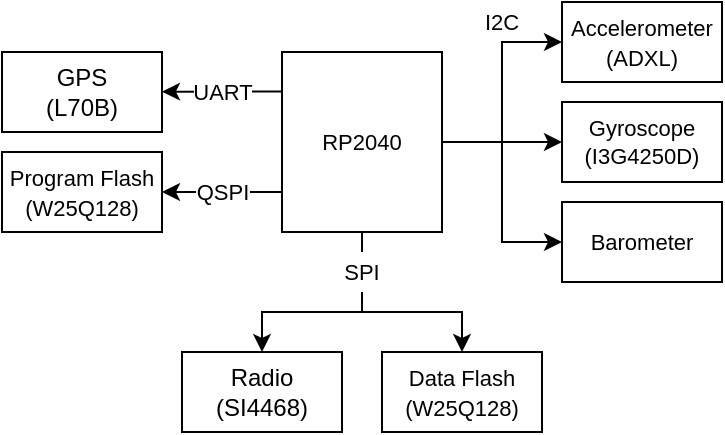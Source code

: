 <mxfile version="20.0.4" type="github">
  <diagram id="vtm3anxXq8HR-aNBj8gK" name="Page-1">
    <mxGraphModel dx="569" dy="312" grid="1" gridSize="10" guides="1" tooltips="1" connect="1" arrows="1" fold="1" page="1" pageScale="1" pageWidth="850" pageHeight="1100" math="0" shadow="0">
      <root>
        <mxCell id="0" />
        <mxCell id="1" parent="0" />
        <mxCell id="Wxe-ITUFHvINjou7f0Xc-3" value="&lt;font style=&quot;font-size: 11px;&quot;&gt;RP2040&lt;/font&gt;" style="rounded=0;whiteSpace=wrap;html=1;" vertex="1" parent="1">
          <mxGeometry x="360" y="270" width="80" height="90" as="geometry" />
        </mxCell>
        <mxCell id="Wxe-ITUFHvINjou7f0Xc-5" value="&lt;font style=&quot;font-size: 11px;&quot;&gt;Program Flash&lt;br&gt;(W25Q128)&lt;/font&gt;" style="rounded=0;whiteSpace=wrap;html=1;" vertex="1" parent="1">
          <mxGeometry x="220" y="320" width="80" height="40" as="geometry" />
        </mxCell>
        <mxCell id="Wxe-ITUFHvINjou7f0Xc-7" value="" style="endArrow=classic;html=1;rounded=0;fontSize=11;" edge="1" parent="1" target="Wxe-ITUFHvINjou7f0Xc-5">
          <mxGeometry relative="1" as="geometry">
            <mxPoint x="360" y="340" as="sourcePoint" />
            <mxPoint x="430" y="340" as="targetPoint" />
          </mxGeometry>
        </mxCell>
        <mxCell id="Wxe-ITUFHvINjou7f0Xc-8" value="&lt;div&gt;QSPI&lt;/div&gt;" style="edgeLabel;resizable=0;html=1;align=center;verticalAlign=middle;fontSize=11;" connectable="0" vertex="1" parent="Wxe-ITUFHvINjou7f0Xc-7">
          <mxGeometry relative="1" as="geometry" />
        </mxCell>
        <mxCell id="Wxe-ITUFHvINjou7f0Xc-9" value="GPS&lt;br&gt;(L70B)" style="rounded=0;whiteSpace=wrap;html=1;" vertex="1" parent="1">
          <mxGeometry x="220" y="270" width="80" height="40" as="geometry" />
        </mxCell>
        <mxCell id="Wxe-ITUFHvINjou7f0Xc-10" value="" style="endArrow=classic;html=1;rounded=0;fontSize=11;exitX=0;exitY=0.833;exitDx=0;exitDy=0;exitPerimeter=0;" edge="1" parent="1">
          <mxGeometry relative="1" as="geometry">
            <mxPoint x="360" y="289.8" as="sourcePoint" />
            <mxPoint x="300" y="289.824" as="targetPoint" />
          </mxGeometry>
        </mxCell>
        <mxCell id="Wxe-ITUFHvINjou7f0Xc-11" value="UART" style="edgeLabel;resizable=0;html=1;align=center;verticalAlign=middle;fontSize=11;" connectable="0" vertex="1" parent="Wxe-ITUFHvINjou7f0Xc-10">
          <mxGeometry relative="1" as="geometry" />
        </mxCell>
        <mxCell id="Wxe-ITUFHvINjou7f0Xc-13" value="&lt;font style=&quot;font-size: 11px;&quot;&gt;Data Flash&lt;br&gt;(W25Q128)&lt;/font&gt;" style="rounded=0;whiteSpace=wrap;html=1;" vertex="1" parent="1">
          <mxGeometry x="410" y="420" width="80" height="40" as="geometry" />
        </mxCell>
        <mxCell id="Wxe-ITUFHvINjou7f0Xc-19" value="" style="endArrow=classic;html=1;rounded=0;fontSize=11;strokeColor=default;entryX=0.5;entryY=0;entryDx=0;entryDy=0;exitX=0.5;exitY=1;exitDx=0;exitDy=0;startArrow=none;" edge="1" parent="1" source="Wxe-ITUFHvINjou7f0Xc-20" target="Wxe-ITUFHvINjou7f0Xc-13">
          <mxGeometry width="50" height="50" relative="1" as="geometry">
            <mxPoint x="450" y="340" as="sourcePoint" />
            <mxPoint x="490" y="320" as="targetPoint" />
            <Array as="points">
              <mxPoint x="400" y="400" />
              <mxPoint x="450" y="400" />
              <mxPoint x="450" y="410" />
            </Array>
          </mxGeometry>
        </mxCell>
        <mxCell id="Wxe-ITUFHvINjou7f0Xc-20" value="SPI" style="text;html=1;strokeColor=none;fillColor=none;align=center;verticalAlign=middle;whiteSpace=wrap;rounded=0;fontSize=11;" vertex="1" parent="1">
          <mxGeometry x="385" y="370" width="30" height="20" as="geometry" />
        </mxCell>
        <mxCell id="Wxe-ITUFHvINjou7f0Xc-22" value="" style="endArrow=none;html=1;rounded=0;fontSize=11;strokeColor=default;entryX=0.5;entryY=0;entryDx=0;entryDy=0;exitX=0.5;exitY=1;exitDx=0;exitDy=0;" edge="1" parent="1" source="Wxe-ITUFHvINjou7f0Xc-3" target="Wxe-ITUFHvINjou7f0Xc-20">
          <mxGeometry width="50" height="50" relative="1" as="geometry">
            <mxPoint x="440" y="340.02" as="sourcePoint" />
            <mxPoint x="520" y="360" as="targetPoint" />
            <Array as="points" />
          </mxGeometry>
        </mxCell>
        <mxCell id="Wxe-ITUFHvINjou7f0Xc-23" value="Radio&lt;br&gt;(SI4468)" style="rounded=0;whiteSpace=wrap;html=1;" vertex="1" parent="1">
          <mxGeometry x="310" y="420" width="80" height="40" as="geometry" />
        </mxCell>
        <mxCell id="Wxe-ITUFHvINjou7f0Xc-24" value="" style="endArrow=classic;html=1;rounded=0;fontSize=11;strokeColor=default;entryX=0.5;entryY=0;entryDx=0;entryDy=0;strokeWidth=1;" edge="1" parent="1" target="Wxe-ITUFHvINjou7f0Xc-23">
          <mxGeometry width="50" height="50" relative="1" as="geometry">
            <mxPoint x="400" y="400" as="sourcePoint" />
            <mxPoint x="490" y="320" as="targetPoint" />
            <Array as="points">
              <mxPoint x="350" y="400" />
            </Array>
          </mxGeometry>
        </mxCell>
        <mxCell id="Wxe-ITUFHvINjou7f0Xc-27" value="&lt;font style=&quot;font-size: 11px;&quot;&gt;Accelerometer&lt;br&gt;(ADXL)&lt;/font&gt;" style="rounded=0;whiteSpace=wrap;html=1;" vertex="1" parent="1">
          <mxGeometry x="500" y="245" width="80" height="40" as="geometry" />
        </mxCell>
        <mxCell id="Wxe-ITUFHvINjou7f0Xc-28" value="&lt;div style=&quot;font-size: 11px;&quot;&gt;&lt;font style=&quot;font-size: 11px;&quot;&gt;Gyroscope&lt;/font&gt;&lt;/div&gt;&lt;div style=&quot;font-size: 11px;&quot;&gt;&lt;font style=&quot;font-size: 11px;&quot;&gt;(I3G4250D)&lt;br&gt;&lt;/font&gt;&lt;/div&gt;" style="rounded=0;whiteSpace=wrap;html=1;" vertex="1" parent="1">
          <mxGeometry x="500" y="295" width="80" height="40" as="geometry" />
        </mxCell>
        <mxCell id="Wxe-ITUFHvINjou7f0Xc-29" value="&lt;font style=&quot;font-size: 11px;&quot;&gt;Barometer&lt;/font&gt;" style="rounded=0;whiteSpace=wrap;html=1;" vertex="1" parent="1">
          <mxGeometry x="500" y="345" width="80" height="40" as="geometry" />
        </mxCell>
        <mxCell id="Wxe-ITUFHvINjou7f0Xc-33" value="" style="endArrow=classic;html=1;rounded=0;fontSize=11;strokeColor=default;strokeWidth=1;entryX=0;entryY=0.5;entryDx=0;entryDy=0;" edge="1" parent="1" target="Wxe-ITUFHvINjou7f0Xc-28">
          <mxGeometry width="50" height="50" relative="1" as="geometry">
            <mxPoint x="440" y="315" as="sourcePoint" />
            <mxPoint x="460" y="345" as="targetPoint" />
          </mxGeometry>
        </mxCell>
        <mxCell id="Wxe-ITUFHvINjou7f0Xc-34" value="" style="endArrow=classic;html=1;rounded=0;fontSize=11;strokeColor=default;strokeWidth=1;entryX=0;entryY=0.5;entryDx=0;entryDy=0;" edge="1" parent="1" target="Wxe-ITUFHvINjou7f0Xc-27">
          <mxGeometry width="50" height="50" relative="1" as="geometry">
            <mxPoint x="470" y="315" as="sourcePoint" />
            <mxPoint x="460" y="345" as="targetPoint" />
            <Array as="points">
              <mxPoint x="470" y="265" />
            </Array>
          </mxGeometry>
        </mxCell>
        <mxCell id="Wxe-ITUFHvINjou7f0Xc-35" value="" style="endArrow=classic;html=1;rounded=0;fontSize=11;strokeColor=default;strokeWidth=1;entryX=0;entryY=0.5;entryDx=0;entryDy=0;" edge="1" parent="1" target="Wxe-ITUFHvINjou7f0Xc-29">
          <mxGeometry width="50" height="50" relative="1" as="geometry">
            <mxPoint x="470" y="315" as="sourcePoint" />
            <mxPoint x="460" y="345" as="targetPoint" />
            <Array as="points">
              <mxPoint x="470" y="365" />
            </Array>
          </mxGeometry>
        </mxCell>
        <mxCell id="Wxe-ITUFHvINjou7f0Xc-36" value="I2C" style="text;html=1;strokeColor=none;fillColor=none;align=center;verticalAlign=middle;whiteSpace=wrap;rounded=0;fontSize=11;" vertex="1" parent="1">
          <mxGeometry x="440" y="245" width="60" height="20" as="geometry" />
        </mxCell>
      </root>
    </mxGraphModel>
  </diagram>
</mxfile>
